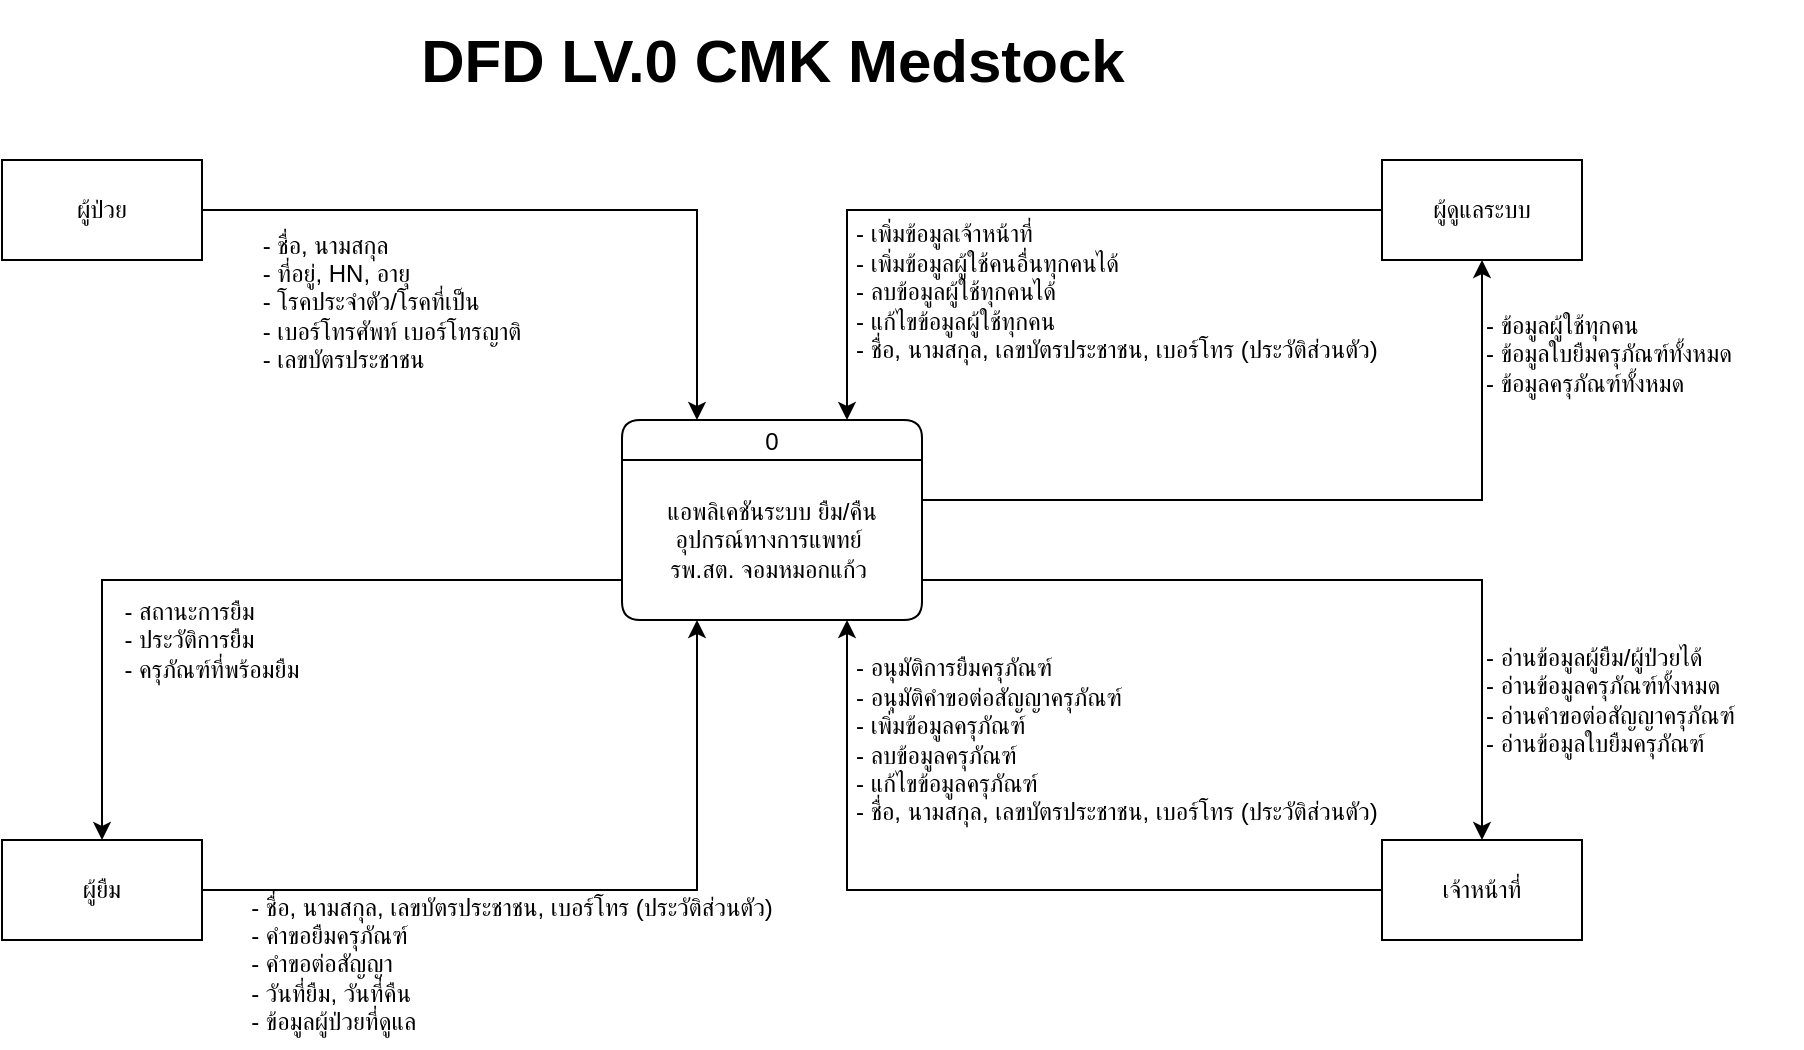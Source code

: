 <mxfile version="24.4.6" type="device" pages="2">
  <diagram name="Page-1" id="bepCv5NXbVu49NAXqQbo">
    <mxGraphModel dx="1071" dy="543" grid="1" gridSize="10" guides="1" tooltips="1" connect="1" arrows="1" fold="1" page="1" pageScale="1" pageWidth="1169" pageHeight="827" math="0" shadow="0">
      <root>
        <mxCell id="0" />
        <mxCell id="1" parent="0" />
        <mxCell id="Wjg2MNUysMHDsQ0D-KE0-12" value="0" style="swimlane;fontStyle=0;childLayout=stackLayout;horizontal=1;startSize=20;fillColor=#ffffff;horizontalStack=0;resizeParent=1;resizeParentMax=0;resizeLast=0;collapsible=0;marginBottom=0;swimlaneFillColor=#ffffff;rounded=1;" parent="1" vertex="1">
          <mxGeometry x="460" y="280" width="150" height="100" as="geometry" />
        </mxCell>
        <mxCell id="Wjg2MNUysMHDsQ0D-KE0-13" value="แอพลิเคชันระบบ ยืม/คืน &lt;br&gt;อุปกรณ์ทางการแพทย์&amp;nbsp;&lt;div&gt;รพ.สต. จอมหมอกแก้ว&amp;nbsp;&lt;/div&gt;" style="text;html=1;align=center;verticalAlign=middle;whiteSpace=wrap;rounded=0;" parent="Wjg2MNUysMHDsQ0D-KE0-12" vertex="1">
          <mxGeometry y="20" width="150" height="80" as="geometry" />
        </mxCell>
        <mxCell id="Wjg2MNUysMHDsQ0D-KE0-18" style="edgeStyle=orthogonalEdgeStyle;rounded=0;orthogonalLoop=1;jettySize=auto;html=1;exitX=1;exitY=0.5;exitDx=0;exitDy=0;entryX=0.25;entryY=0;entryDx=0;entryDy=0;" parent="1" source="Wjg2MNUysMHDsQ0D-KE0-14" target="Wjg2MNUysMHDsQ0D-KE0-12" edge="1">
          <mxGeometry relative="1" as="geometry" />
        </mxCell>
        <mxCell id="Wjg2MNUysMHDsQ0D-KE0-14" value="ผู้ป่วย" style="html=1;dashed=0;whiteSpace=wrap;" parent="1" vertex="1">
          <mxGeometry x="150" y="150" width="100" height="50" as="geometry" />
        </mxCell>
        <mxCell id="Wjg2MNUysMHDsQ0D-KE0-19" style="edgeStyle=orthogonalEdgeStyle;rounded=0;orthogonalLoop=1;jettySize=auto;html=1;exitX=0;exitY=0.5;exitDx=0;exitDy=0;entryX=0.75;entryY=0;entryDx=0;entryDy=0;" parent="1" source="Wjg2MNUysMHDsQ0D-KE0-15" target="Wjg2MNUysMHDsQ0D-KE0-12" edge="1">
          <mxGeometry relative="1" as="geometry" />
        </mxCell>
        <mxCell id="Wjg2MNUysMHDsQ0D-KE0-15" value="ผู้ดูแลระบบ" style="html=1;dashed=0;whiteSpace=wrap;" parent="1" vertex="1">
          <mxGeometry x="840" y="150" width="100" height="50" as="geometry" />
        </mxCell>
        <mxCell id="Wjg2MNUysMHDsQ0D-KE0-20" style="edgeStyle=orthogonalEdgeStyle;rounded=0;orthogonalLoop=1;jettySize=auto;html=1;exitX=1;exitY=0.5;exitDx=0;exitDy=0;entryX=0.25;entryY=1;entryDx=0;entryDy=0;" parent="1" source="Wjg2MNUysMHDsQ0D-KE0-16" target="Wjg2MNUysMHDsQ0D-KE0-13" edge="1">
          <mxGeometry relative="1" as="geometry" />
        </mxCell>
        <mxCell id="Wjg2MNUysMHDsQ0D-KE0-16" value="ผู้ยืม" style="html=1;dashed=0;whiteSpace=wrap;" parent="1" vertex="1">
          <mxGeometry x="150" y="490" width="100" height="50" as="geometry" />
        </mxCell>
        <mxCell id="Wjg2MNUysMHDsQ0D-KE0-21" style="edgeStyle=orthogonalEdgeStyle;rounded=0;orthogonalLoop=1;jettySize=auto;html=1;exitX=0;exitY=0.5;exitDx=0;exitDy=0;entryX=0.75;entryY=1;entryDx=0;entryDy=0;" parent="1" source="Wjg2MNUysMHDsQ0D-KE0-17" target="Wjg2MNUysMHDsQ0D-KE0-13" edge="1">
          <mxGeometry relative="1" as="geometry" />
        </mxCell>
        <mxCell id="Wjg2MNUysMHDsQ0D-KE0-17" value="เจ้าหน้าที่" style="html=1;dashed=0;whiteSpace=wrap;" parent="1" vertex="1">
          <mxGeometry x="840" y="490" width="100" height="50" as="geometry" />
        </mxCell>
        <mxCell id="Wjg2MNUysMHDsQ0D-KE0-22" style="edgeStyle=orthogonalEdgeStyle;rounded=0;orthogonalLoop=1;jettySize=auto;html=1;exitX=0;exitY=0.75;exitDx=0;exitDy=0;" parent="1" source="Wjg2MNUysMHDsQ0D-KE0-13" target="Wjg2MNUysMHDsQ0D-KE0-16" edge="1">
          <mxGeometry relative="1" as="geometry" />
        </mxCell>
        <mxCell id="Wjg2MNUysMHDsQ0D-KE0-23" style="edgeStyle=orthogonalEdgeStyle;rounded=0;orthogonalLoop=1;jettySize=auto;html=1;exitX=1;exitY=0.75;exitDx=0;exitDy=0;" parent="1" source="Wjg2MNUysMHDsQ0D-KE0-13" target="Wjg2MNUysMHDsQ0D-KE0-17" edge="1">
          <mxGeometry relative="1" as="geometry" />
        </mxCell>
        <mxCell id="Wjg2MNUysMHDsQ0D-KE0-24" style="edgeStyle=orthogonalEdgeStyle;rounded=0;orthogonalLoop=1;jettySize=auto;html=1;exitX=1;exitY=0.25;exitDx=0;exitDy=0;entryX=0.5;entryY=1;entryDx=0;entryDy=0;" parent="1" source="Wjg2MNUysMHDsQ0D-KE0-13" target="Wjg2MNUysMHDsQ0D-KE0-15" edge="1">
          <mxGeometry relative="1" as="geometry" />
        </mxCell>
        <mxCell id="Wjg2MNUysMHDsQ0D-KE0-25" value="&lt;div style=&quot;text-align: left;&quot;&gt;&lt;span style=&quot;background-color: initial;&quot;&gt;- ชื่อ, นามสกุล&lt;/span&gt;&lt;/div&gt;&lt;div style=&quot;text-align: left;&quot;&gt;- ที่อยู่, HN, อายุ&lt;/div&gt;&lt;div style=&quot;text-align: left;&quot;&gt;&lt;span style=&quot;background-color: initial;&quot;&gt;- โรคประจำตัว/โรคที่เป็น&amp;nbsp;&lt;/span&gt;&lt;br&gt;&lt;/div&gt;&lt;div style=&quot;text-align: left;&quot;&gt;- เบอร์โทรศัพท์ เบอร์โทรญาติ&lt;span style=&quot;background-color: initial;&quot;&gt;&lt;br&gt;&lt;/span&gt;&lt;/div&gt;&lt;div style=&quot;text-align: left;&quot;&gt;- เลขบัตรประชาชน&amp;nbsp;&lt;br&gt;&lt;/div&gt;" style="text;html=1;align=center;verticalAlign=middle;whiteSpace=wrap;rounded=0;" parent="1" vertex="1">
          <mxGeometry x="260" y="176" width="170" height="90" as="geometry" />
        </mxCell>
        <mxCell id="Wjg2MNUysMHDsQ0D-KE0-51" value="&lt;span style=&quot;background-color: initial;&quot;&gt;- เพิ่มข้อมูลเจ้าหน้าที่&lt;/span&gt;&lt;br&gt;&lt;span style=&quot;background-color: initial;&quot;&gt;- เพิ่มข้อมูลผู้ใช้คนอื่นทุกคนได้&lt;/span&gt;&lt;br&gt;&lt;span style=&quot;background-color: initial;&quot;&gt;- ลบข้อมูลผู้ใช้ทุกคนได้&lt;/span&gt;&lt;br&gt;&lt;span style=&quot;background-color: initial;&quot;&gt;- แก้ไขข้อมูลผู้ใช้ทุกคน&lt;/span&gt;&lt;div&gt;&lt;span style=&quot;background-color: initial;&quot;&gt;-&amp;nbsp;&lt;/span&gt;&lt;span style=&quot;background-color: initial;&quot;&gt;ชื่อ, นามสกุล, เลขบัตรประชาชน, เบอร์โทร (ประวัติส่วนตัว)&lt;/span&gt;&lt;/div&gt;&lt;div&gt;&lt;span style=&quot;background-color: initial;&quot;&gt;&lt;br&gt;&lt;/span&gt;&lt;/div&gt;" style="text;html=1;align=left;verticalAlign=middle;whiteSpace=wrap;rounded=0;" parent="1" vertex="1">
          <mxGeometry x="575" y="180" width="310" height="86" as="geometry" />
        </mxCell>
        <mxCell id="Wjg2MNUysMHDsQ0D-KE0-52" value="&lt;div style=&quot;text-align: left;&quot;&gt;&lt;span style=&quot;background-color: initial;&quot;&gt;- สถานะการยืม&lt;/span&gt;&lt;/div&gt;&lt;div style=&quot;text-align: left;&quot;&gt;- ประวัติการยืม&lt;br&gt;&lt;/div&gt;&lt;div style=&quot;text-align: left;&quot;&gt;- ครุภัณฑ์ที่พร้อมยืม&lt;br&gt;&lt;/div&gt;" style="text;html=1;align=center;verticalAlign=middle;whiteSpace=wrap;rounded=0;" parent="1" vertex="1">
          <mxGeometry x="200" y="370" width="110" height="40" as="geometry" />
        </mxCell>
        <mxCell id="Wjg2MNUysMHDsQ0D-KE0-53" value="&lt;div style=&quot;text-align: left;&quot;&gt;&lt;span style=&quot;background-color: initial;&quot;&gt;- ชื่อ, นามสกุล, เลขบัตรประชาชน, เบอร์โทร (ประวัติส่วนตัว)&lt;/span&gt;&lt;/div&gt;&lt;div style=&quot;text-align: left;&quot;&gt;- คำขอยืมครุภัณฑ์&lt;br&gt;&lt;/div&gt;&lt;div style=&quot;text-align: left;&quot;&gt;- คำขอต่อสัญญา&lt;br&gt;&lt;/div&gt;&lt;div style=&quot;text-align: left;&quot;&gt;- วันที่ยืม, วันที่คืน&lt;br&gt;&lt;/div&gt;&lt;div style=&quot;text-align: left;&quot;&gt;- ข้อมูลผู้ป่วยที่ดูแล&lt;br&gt;&lt;/div&gt;" style="text;html=1;align=center;verticalAlign=middle;whiteSpace=wrap;rounded=0;" parent="1" vertex="1">
          <mxGeometry x="250" y="510" width="310" height="84" as="geometry" />
        </mxCell>
        <mxCell id="Wjg2MNUysMHDsQ0D-KE0-54" value="- ข้อมูลผู้ใช้ทุกคน&lt;div&gt;- ข้อมูลใบยืมครุภัณฑ์ทั้งหมด&lt;/div&gt;&lt;div style=&quot;&quot;&gt;- ข้อมูลครุภัณฑ์ทั้งหมด&lt;/div&gt;" style="text;html=1;align=left;verticalAlign=middle;whiteSpace=wrap;rounded=0;" parent="1" vertex="1">
          <mxGeometry x="890" y="220" width="150" height="54" as="geometry" />
        </mxCell>
        <mxCell id="Dl594Gr93o3GSvpdm3we-1" value="- อ่านข้อมูลผู้ยืม/ผู้ป่วยได้&lt;div&gt;- อ่านข้อมูลครุภัณฑ์ทั้งหมด&lt;/div&gt;&lt;div&gt;- อ่านคำขอต่อสัญญาครุภัณฑ์&lt;/div&gt;&lt;div&gt;- อ่านข้อมูลใบยืมครุภัณฑ์&lt;/div&gt;" style="text;html=1;align=left;verticalAlign=middle;whiteSpace=wrap;rounded=0;" parent="1" vertex="1">
          <mxGeometry x="890" y="390" width="160" height="60" as="geometry" />
        </mxCell>
        <mxCell id="Dl594Gr93o3GSvpdm3we-2" value="- อนุมัติการยืมครุภัณฑ์&lt;div&gt;- อนุมัติคำขอต่อสัญญาครุภัณฑ์&lt;/div&gt;&lt;div&gt;- เพิ่มข้อมูลครุภัณฑ์&lt;/div&gt;&lt;div&gt;- ลบข้อมูลครุภัณฑ์&lt;/div&gt;&lt;div&gt;- แก้ไขข้อมูลครุภัณฑ์&lt;/div&gt;&lt;div&gt;&lt;span style=&quot;background-color: initial;&quot;&gt;-&amp;nbsp;&lt;/span&gt;&lt;span style=&quot;background-color: initial;&quot;&gt;ชื่อ, นามสกุล, เลขบัตรประชาชน, เบอร์โทร (ประวัติส่วนตัว)&lt;/span&gt;&lt;br&gt;&lt;/div&gt;" style="text;html=1;align=left;verticalAlign=middle;whiteSpace=wrap;rounded=0;" parent="1" vertex="1">
          <mxGeometry x="575" y="390" width="300" height="100" as="geometry" />
        </mxCell>
        <mxCell id="VgqWOTxvius95Ya1DW3q-1" value="&lt;font size=&quot;1&quot; style=&quot;&quot;&gt;&lt;b style=&quot;font-size: 30px;&quot;&gt;DFD LV.0 CMK Medstock&lt;/b&gt;&lt;/font&gt;" style="text;html=1;align=center;verticalAlign=middle;whiteSpace=wrap;rounded=0;" vertex="1" parent="1">
          <mxGeometry x="342.5" y="70" width="385" height="60" as="geometry" />
        </mxCell>
      </root>
    </mxGraphModel>
  </diagram>
  <diagram id="lGibayMBWFqPM9oYXn8B" name="Page-2">
    <mxGraphModel dx="1050" dy="530" grid="1" gridSize="10" guides="1" tooltips="1" connect="1" arrows="1" fold="1" page="1" pageScale="1" pageWidth="1654" pageHeight="1169" math="0" shadow="0">
      <root>
        <mxCell id="0" />
        <mxCell id="1" parent="0" />
      </root>
    </mxGraphModel>
  </diagram>
</mxfile>
